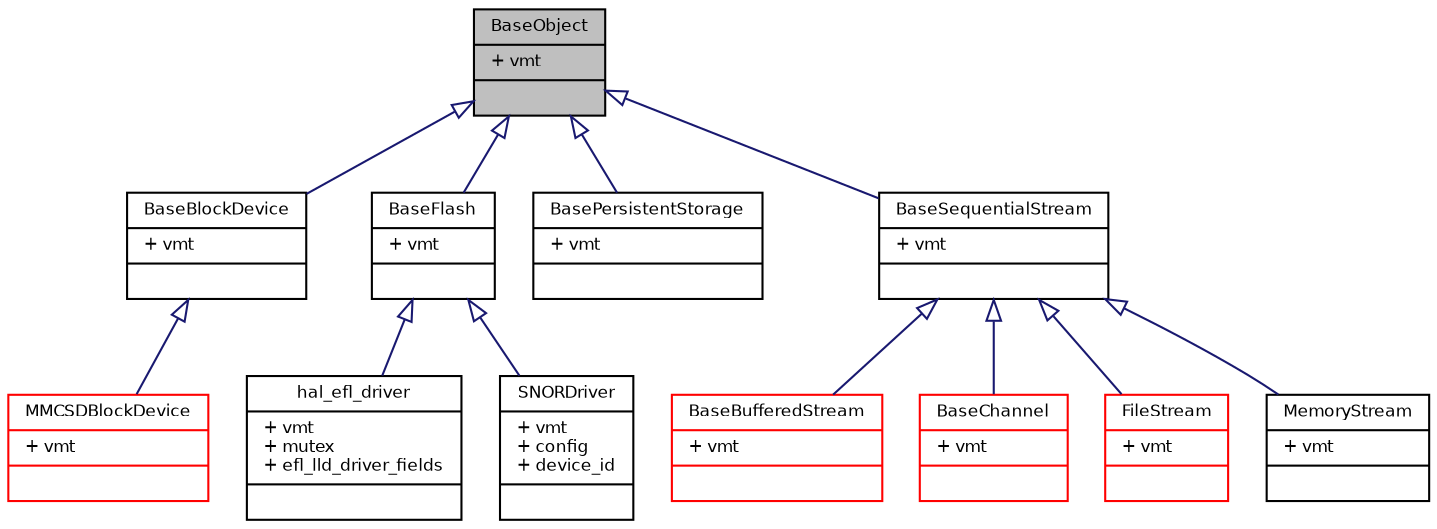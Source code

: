 digraph "BaseObject"
{
  bgcolor="transparent";
  edge [fontname="Helvetica",fontsize="8",labelfontname="Helvetica",labelfontsize="8"];
  node [fontname="Helvetica",fontsize="8",shape=record];
  Node0 [label="{BaseObject\n|+ vmt\l|}",height=0.2,width=0.4,color="black", fillcolor="grey75", style="filled", fontcolor="black"];
  Node0 -> Node1 [dir="back",color="midnightblue",fontsize="8",style="solid",arrowtail="onormal",fontname="Helvetica"];
  Node1 [label="{BaseBlockDevice\n|+ vmt\l|}",height=0.2,width=0.4,color="black",URL="$struct_base_block_device.html",tooltip="Base block device class. "];
  Node1 -> Node2 [dir="back",color="midnightblue",fontsize="8",style="solid",arrowtail="onormal",fontname="Helvetica"];
  Node2 [label="{MMCSDBlockDevice\n|+ vmt\l|}",height=0.2,width=0.4,color="red",URL="$struct_m_m_c_s_d_block_device.html",tooltip="MCC/SD block device class. "];
  Node0 -> Node4 [dir="back",color="midnightblue",fontsize="8",style="solid",arrowtail="onormal",fontname="Helvetica"];
  Node4 [label="{BaseFlash\n|+ vmt\l|}",height=0.2,width=0.4,color="black",URL="$struct_base_flash.html",tooltip="Base flash class. "];
  Node4 -> Node5 [dir="back",color="midnightblue",fontsize="8",style="solid",arrowtail="onormal",fontname="Helvetica"];
  Node5 [label="{hal_efl_driver\n|+ vmt\l+ mutex\l+ efl_lld_driver_fields\l|}",height=0.2,width=0.4,color="black",URL="$structhal__efl__driver.html",tooltip="Structure representing an embedded flash driver. "];
  Node4 -> Node6 [dir="back",color="midnightblue",fontsize="8",style="solid",arrowtail="onormal",fontname="Helvetica"];
  Node6 [label="{SNORDriver\n|+ vmt\l+ config\l+ device_id\l|}",height=0.2,width=0.4,color="black",URL="$struct_s_n_o_r_driver.html",tooltip="Type of SNOR flash class. "];
  Node0 -> Node7 [dir="back",color="midnightblue",fontsize="8",style="solid",arrowtail="onormal",fontname="Helvetica"];
  Node7 [label="{BasePersistentStorage\n|+ vmt\l|}",height=0.2,width=0.4,color="black",URL="$struct_base_persistent_storage.html",tooltip="Base persistent storage class. "];
  Node0 -> Node8 [dir="back",color="midnightblue",fontsize="8",style="solid",arrowtail="onormal",fontname="Helvetica"];
  Node8 [label="{BaseSequentialStream\n|+ vmt\l|}",height=0.2,width=0.4,color="black",URL="$struct_base_sequential_stream.html",tooltip="Base stream class. "];
  Node8 -> Node9 [dir="back",color="midnightblue",fontsize="8",style="solid",arrowtail="onormal",fontname="Helvetica"];
  Node9 [label="{BaseBufferedStream\n|+ vmt\l|}",height=0.2,width=0.4,color="red",URL="$struct_base_buffered_stream.html",tooltip="Buffered stream class. "];
  Node8 -> Node11 [dir="back",color="midnightblue",fontsize="8",style="solid",arrowtail="onormal",fontname="Helvetica"];
  Node11 [label="{BaseChannel\n|+ vmt\l|}",height=0.2,width=0.4,color="red",URL="$struct_base_channel.html",tooltip="Base channel class. "];
  Node8 -> Node15 [dir="back",color="midnightblue",fontsize="8",style="solid",arrowtail="onormal",fontname="Helvetica"];
  Node15 [label="{FileStream\n|+ vmt\l|}",height=0.2,width=0.4,color="red",URL="$struct_file_stream.html",tooltip="Base file stream class. "];
  Node8 -> Node17 [dir="back",color="midnightblue",fontsize="8",style="solid",arrowtail="onormal",fontname="Helvetica"];
  Node17 [label="{MemoryStream\n|+ vmt\l|}",height=0.2,width=0.4,color="black",URL="$struct_memory_stream.html",tooltip="Memory stream object. "];
}
